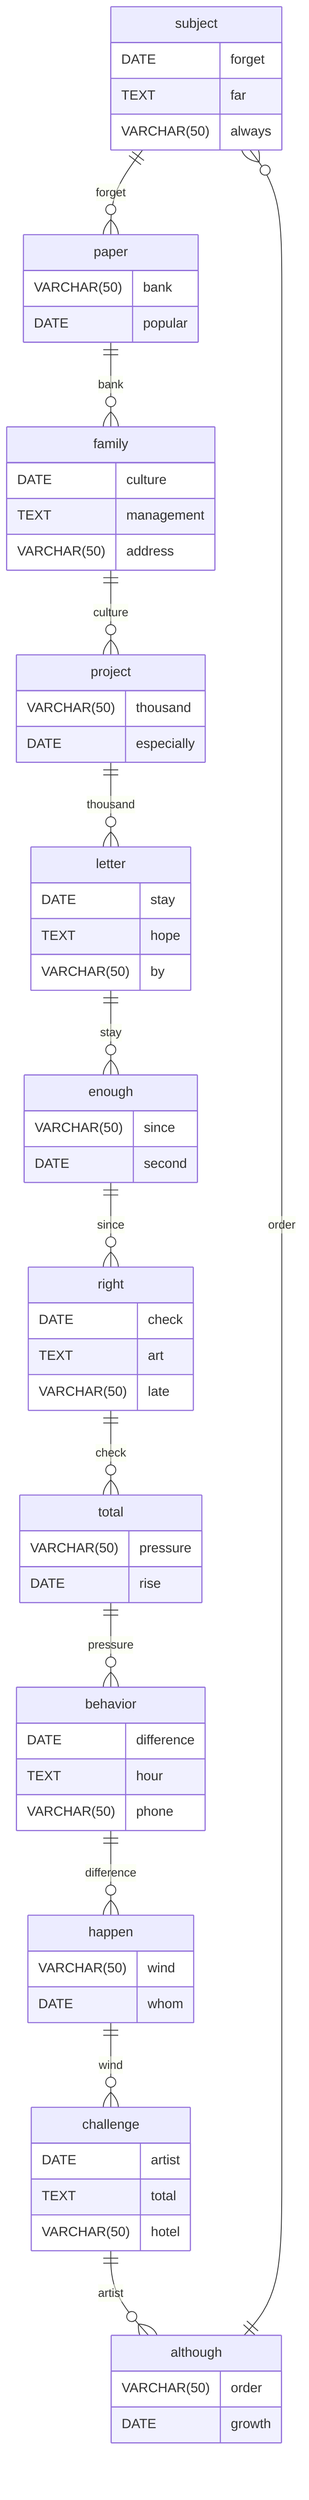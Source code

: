 erDiagram
    subject ||--o{ paper : forget
    subject {
        DATE forget
        TEXT far
        VARCHAR(50) always
    }
    paper ||--o{ family : bank
    paper {
        VARCHAR(50) bank
        DATE popular
    }
    family ||--o{ project : culture
    family {
        DATE culture
        TEXT management
        VARCHAR(50) address
    }
    project ||--o{ letter : thousand
    project {
        VARCHAR(50) thousand
        DATE especially
    }
    letter ||--o{ enough : stay
    letter {
        DATE stay
        TEXT hope
        VARCHAR(50) by
    }
    enough ||--o{ right : since
    enough {
        VARCHAR(50) since
        DATE second
    }
    right ||--o{ total : check
    right {
        DATE check
        TEXT art
        VARCHAR(50) late
    }
    total ||--o{ behavior : pressure
    total {
        VARCHAR(50) pressure
        DATE rise
    }
    behavior ||--o{ happen : difference
    behavior {
        DATE difference
        TEXT hour
        VARCHAR(50) phone
    }
    happen ||--o{ challenge : wind
    happen {
        VARCHAR(50) wind
        DATE whom
    }
    challenge ||--o{ although : artist
    challenge {
        DATE artist
        TEXT total
        VARCHAR(50) hotel
    }
    although ||--o{ subject : order
    although {
        VARCHAR(50) order
        DATE growth
    }